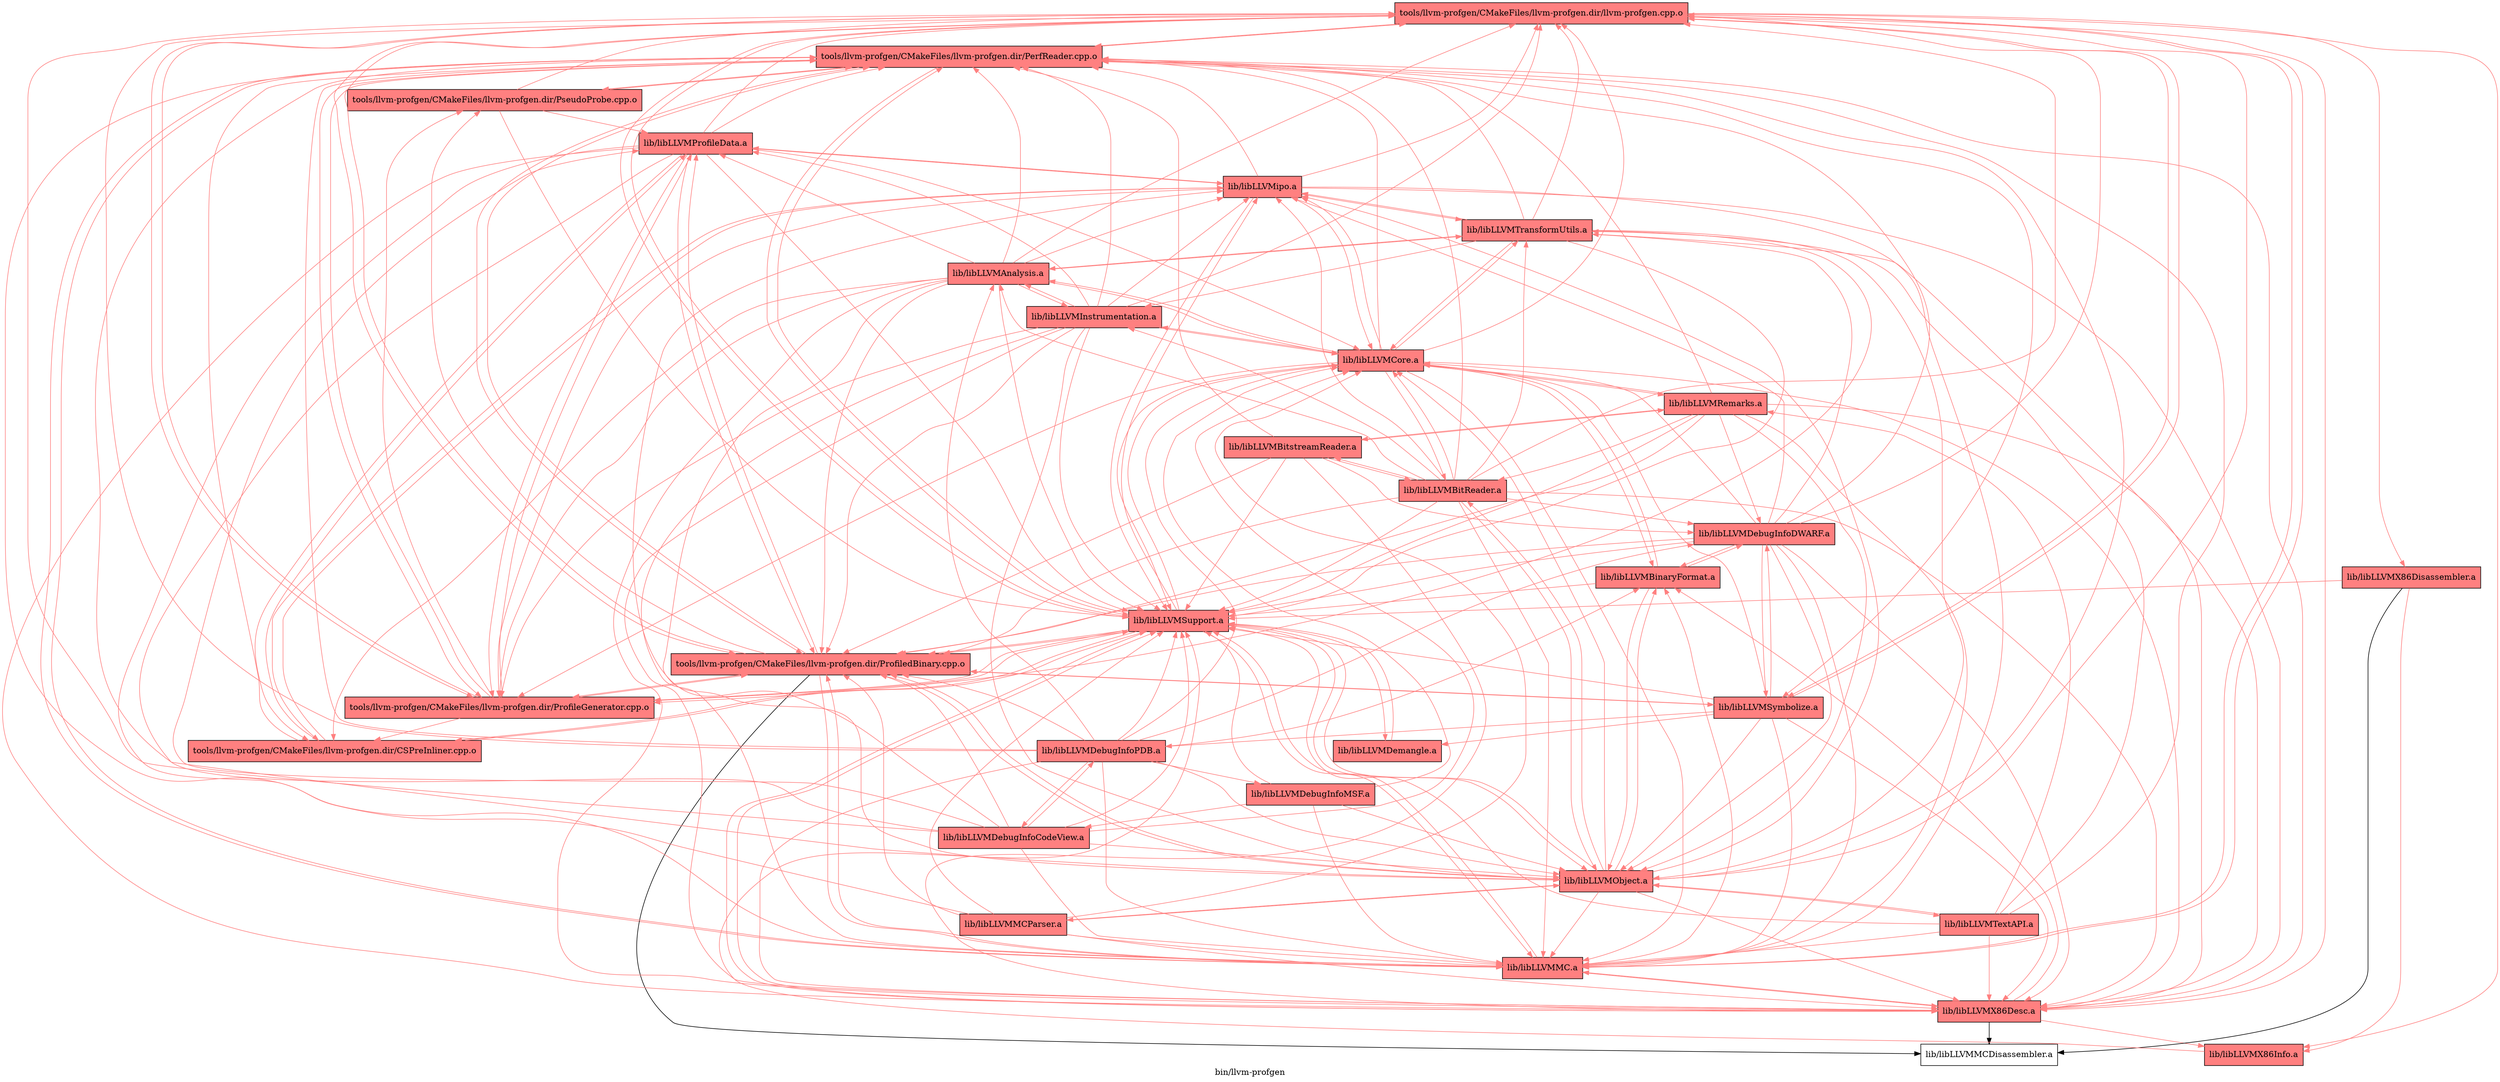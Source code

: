 digraph "bin/llvm-profgen" {
	label="bin/llvm-profgen";

	Node0x564186e98ed8 [shape=record,shape=record,style=filled,fillcolor="1.000000 0.5 1",label="{tools/llvm-profgen/CMakeFiles/llvm-profgen.dir/llvm-profgen.cpp.o}"];
	Node0x564186e98ed8 -> Node0x564186e995b8[color="1.000000 0.5 1"];
	Node0x564186e98ed8 -> Node0x564186e9a508[color="1.000000 0.5 1"];
	Node0x564186e98ed8 -> Node0x564186e9a788[color="1.000000 0.5 1"];
	Node0x564186e98ed8 -> Node0x564186ea3ab8[color="1.000000 0.5 1"];
	Node0x564186e98ed8 -> Node0x564186ea35b8[color="1.000000 0.5 1"];
	Node0x564186e98ed8 -> Node0x564186ea40f8[color="1.000000 0.5 1"];
	Node0x564186e98ed8 -> Node0x564186ea4af8[color="1.000000 0.5 1"];
	Node0x564186e98ed8 -> Node0x564186ea5b38[color="1.000000 0.5 1"];
	Node0x564186e98ed8 -> Node0x564186ea68f8[color="1.000000 0.5 1"];
	Node0x564186e995b8 [shape=record,shape=record,style=filled,fillcolor="1.000000 0.5 1",label="{tools/llvm-profgen/CMakeFiles/llvm-profgen.dir/PerfReader.cpp.o}"];
	Node0x564186e995b8 -> Node0x564186e98ed8[color="1.000000 0.5 1"];
	Node0x564186e995b8 -> Node0x564186e9a508[color="1.000000 0.5 1"];
	Node0x564186e995b8 -> Node0x564186e9a788[color="1.000000 0.5 1"];
	Node0x564186e995b8 -> Node0x564186e9b408[color="1.000000 0.5 1"];
	Node0x564186e995b8 -> Node0x564186ea4af8[color="1.000000 0.5 1"];
	Node0x564186e995b8 -> Node0x564186ea5b38[color="1.000000 0.5 1"];
	Node0x564186e995b8 -> Node0x564186ea68f8[color="1.000000 0.5 1"];
	Node0x564186e9a508 [shape=record,shape=record,style=filled,fillcolor="1.000000 0.5 1",label="{tools/llvm-profgen/CMakeFiles/llvm-profgen.dir/ProfiledBinary.cpp.o}"];
	Node0x564186e9a508 -> Node0x564186e98ed8[color="1.000000 0.5 1"];
	Node0x564186e9a508 -> Node0x564186e995b8[color="1.000000 0.5 1"];
	Node0x564186e9a508 -> Node0x564186e9a788[color="1.000000 0.5 1"];
	Node0x564186e9a508 -> Node0x564186e9b408[color="1.000000 0.5 1"];
	Node0x564186e9a508 -> Node0x564186ea4af8[color="1.000000 0.5 1"];
	Node0x564186e9a508 -> Node0x564186ea5638;
	Node0x564186e9a508 -> Node0x564186ea5138[color="1.000000 0.5 1"];
	Node0x564186e9a508 -> Node0x564186ea6038[color="1.000000 0.5 1"];
	Node0x564186e9a508 -> Node0x564186ea5b38[color="1.000000 0.5 1"];
	Node0x564186e9a508 -> Node0x564186ea68f8[color="1.000000 0.5 1"];
	Node0x564186e9a788 [shape=record,shape=record,style=filled,fillcolor="1.000000 0.5 1",label="{tools/llvm-profgen/CMakeFiles/llvm-profgen.dir/ProfileGenerator.cpp.o}"];
	Node0x564186e9a788 -> Node0x564186e98ed8[color="1.000000 0.5 1"];
	Node0x564186e9a788 -> Node0x564186e995b8[color="1.000000 0.5 1"];
	Node0x564186e9a788 -> Node0x564186e99888[color="1.000000 0.5 1"];
	Node0x564186e9a788 -> Node0x564186e9a508[color="1.000000 0.5 1"];
	Node0x564186e9a788 -> Node0x564186e9b408[color="1.000000 0.5 1"];
	Node0x564186e9a788 -> Node0x564186ea6038[color="1.000000 0.5 1"];
	Node0x564186e9a788 -> Node0x564186ea5b38[color="1.000000 0.5 1"];
	Node0x564186ea3ab8 [shape=record,shape=record,style=filled,fillcolor="1.000000 0.5 1",label="{lib/libLLVMX86Desc.a}"];
	Node0x564186ea3ab8 -> Node0x564186ea40f8[color="1.000000 0.5 1"];
	Node0x564186ea3ab8 -> Node0x564186ea4af8[color="1.000000 0.5 1"];
	Node0x564186ea3ab8 -> Node0x564186ea5638;
	Node0x564186ea3ab8 -> Node0x564186ea5b38[color="1.000000 0.5 1"];
	Node0x564186ea3ab8 -> Node0x564186e995b8[color="1.000000 0.5 1"];
	Node0x564186ea3ab8 -> Node0x564186eab718[color="1.000000 0.5 1"];
	Node0x564186ea35b8 [shape=record,shape=record,style=filled,fillcolor="1.000000 0.5 1",label="{lib/libLLVMX86Disassembler.a}"];
	Node0x564186ea35b8 -> Node0x564186ea40f8[color="1.000000 0.5 1"];
	Node0x564186ea35b8 -> Node0x564186ea5638;
	Node0x564186ea35b8 -> Node0x564186ea5b38[color="1.000000 0.5 1"];
	Node0x564186ea40f8 [shape=record,shape=record,style=filled,fillcolor="1.000000 0.5 1",label="{lib/libLLVMX86Info.a}"];
	Node0x564186ea40f8 -> Node0x564186ea5b38[color="1.000000 0.5 1"];
	Node0x564186ea4af8 [shape=record,shape=record,style=filled,fillcolor="1.000000 0.5 1",label="{lib/libLLVMMC.a}"];
	Node0x564186ea4af8 -> Node0x564186ea3ab8[color="1.000000 0.5 1"];
	Node0x564186ea4af8 -> Node0x564186ea5b38[color="1.000000 0.5 1"];
	Node0x564186ea4af8 -> Node0x564186e98ed8[color="1.000000 0.5 1"];
	Node0x564186ea4af8 -> Node0x564186e995b8[color="1.000000 0.5 1"];
	Node0x564186ea4af8 -> Node0x564186eab718[color="1.000000 0.5 1"];
	Node0x564186ea4af8 -> Node0x564186e9a508[color="1.000000 0.5 1"];
	Node0x564186ea5b38 [shape=record,shape=record,style=filled,fillcolor="1.000000 0.5 1",label="{lib/libLLVMSupport.a}"];
	Node0x564186ea5b38 -> Node0x564186e995b8[color="1.000000 0.5 1"];
	Node0x564186ea5b38 -> Node0x564186ea4af8[color="1.000000 0.5 1"];
	Node0x564186ea5b38 -> Node0x564186ea3bf8[color="1.000000 0.5 1"];
	Node0x564186ea5b38 -> Node0x564186ea5138[color="1.000000 0.5 1"];
	Node0x564186ea5b38 -> Node0x564186e9a788[color="1.000000 0.5 1"];
	Node0x564186ea5b38 -> Node0x564186ea3ab8[color="1.000000 0.5 1"];
	Node0x564186ea5b38 -> Node0x564186e9a508[color="1.000000 0.5 1"];
	Node0x564186ea5b38 -> Node0x564186eaa318[color="1.000000 0.5 1"];
	Node0x564186ea5b38 -> Node0x564186e99888[color="1.000000 0.5 1"];
	Node0x564186ea5b38 -> Node0x564186ea45f8[color="1.000000 0.5 1"];
	Node0x564186ea5b38 -> Node0x564186e98ed8[color="1.000000 0.5 1"];
	Node0x564186ea68f8 [shape=record,shape=record,style=filled,fillcolor="1.000000 0.5 1",label="{lib/libLLVMSymbolize.a}"];
	Node0x564186ea68f8 -> Node0x564186e98ed8[color="1.000000 0.5 1"];
	Node0x564186ea68f8 -> Node0x564186e9a508[color="1.000000 0.5 1"];
	Node0x564186ea68f8 -> Node0x564186ea3ab8[color="1.000000 0.5 1"];
	Node0x564186ea68f8 -> Node0x564186ea4af8[color="1.000000 0.5 1"];
	Node0x564186ea68f8 -> Node0x564186ea3bf8[color="1.000000 0.5 1"];
	Node0x564186ea68f8 -> Node0x564186ea5138[color="1.000000 0.5 1"];
	Node0x564186ea68f8 -> Node0x564186ea5b38[color="1.000000 0.5 1"];
	Node0x564186ea68f8 -> Node0x564186ea1a38[color="1.000000 0.5 1"];
	Node0x564186ea68f8 -> Node0x564186ea1f38[color="1.000000 0.5 1"];
	Node0x564186ea68f8 -> Node0x564186eaa318[color="1.000000 0.5 1"];
	Node0x564186e9b408 [shape=record,shape=record,style=filled,fillcolor="1.000000 0.5 1",label="{tools/llvm-profgen/CMakeFiles/llvm-profgen.dir/PseudoProbe.cpp.o}"];
	Node0x564186e9b408 -> Node0x564186e98ed8[color="1.000000 0.5 1"];
	Node0x564186e9b408 -> Node0x564186e995b8[color="1.000000 0.5 1"];
	Node0x564186e9b408 -> Node0x564186ea6038[color="1.000000 0.5 1"];
	Node0x564186e9b408 -> Node0x564186ea5b38[color="1.000000 0.5 1"];
	Node0x564186e99888 [shape=record,shape=record,style=filled,fillcolor="1.000000 0.5 1",label="{tools/llvm-profgen/CMakeFiles/llvm-profgen.dir/CSPreInliner.cpp.o}"];
	Node0x564186e99888 -> Node0x564186e995b8[color="1.000000 0.5 1"];
	Node0x564186e99888 -> Node0x564186ea45f8[color="1.000000 0.5 1"];
	Node0x564186e99888 -> Node0x564186ea6038[color="1.000000 0.5 1"];
	Node0x564186e99888 -> Node0x564186ea5b38[color="1.000000 0.5 1"];
	Node0x564186ea45f8 [shape=record,shape=record,style=filled,fillcolor="1.000000 0.5 1",label="{lib/libLLVMipo.a}"];
	Node0x564186ea45f8 -> Node0x564186e99888[color="1.000000 0.5 1"];
	Node0x564186ea45f8 -> Node0x564186e9a788[color="1.000000 0.5 1"];
	Node0x564186ea45f8 -> Node0x564186ea3bf8[color="1.000000 0.5 1"];
	Node0x564186ea45f8 -> Node0x564186ea6038[color="1.000000 0.5 1"];
	Node0x564186ea45f8 -> Node0x564186ea5b38[color="1.000000 0.5 1"];
	Node0x564186ea45f8 -> Node0x564186e995b8[color="1.000000 0.5 1"];
	Node0x564186ea45f8 -> Node0x564186ea3ab8[color="1.000000 0.5 1"];
	Node0x564186ea45f8 -> Node0x564186ea4af8[color="1.000000 0.5 1"];
	Node0x564186ea45f8 -> Node0x564186e9e1f8[color="1.000000 0.5 1"];
	Node0x564186ea45f8 -> Node0x564186e98ed8[color="1.000000 0.5 1"];
	Node0x564186ea6038 [shape=record,shape=record,style=filled,fillcolor="1.000000 0.5 1",label="{lib/libLLVMProfileData.a}"];
	Node0x564186ea6038 -> Node0x564186e995b8[color="1.000000 0.5 1"];
	Node0x564186ea6038 -> Node0x564186ea3ab8[color="1.000000 0.5 1"];
	Node0x564186ea6038 -> Node0x564186ea4af8[color="1.000000 0.5 1"];
	Node0x564186ea6038 -> Node0x564186ea3bf8[color="1.000000 0.5 1"];
	Node0x564186ea6038 -> Node0x564186ea45f8[color="1.000000 0.5 1"];
	Node0x564186ea6038 -> Node0x564186ea5b38[color="1.000000 0.5 1"];
	Node0x564186ea6038 -> Node0x564186e9a508[color="1.000000 0.5 1"];
	Node0x564186ea6038 -> Node0x564186e9a788[color="1.000000 0.5 1"];
	Node0x564186ea6038 -> Node0x564186ea5138[color="1.000000 0.5 1"];
	Node0x564186ea6038 -> Node0x564186e99888[color="1.000000 0.5 1"];
	Node0x564186ea6038 -> Node0x564186e98ed8[color="1.000000 0.5 1"];
	Node0x564186ea5638 [shape=record,shape=record,label="{lib/libLLVMMCDisassembler.a}"];
	Node0x564186ea5138 [shape=record,shape=record,style=filled,fillcolor="1.000000 0.5 1",label="{lib/libLLVMObject.a}"];
	Node0x564186ea5138 -> Node0x564186ea5b38[color="1.000000 0.5 1"];
	Node0x564186ea5138 -> Node0x564186eab718[color="1.000000 0.5 1"];
	Node0x564186ea5138 -> Node0x564186e9a508[color="1.000000 0.5 1"];
	Node0x564186ea5138 -> Node0x564186ea4af8[color="1.000000 0.5 1"];
	Node0x564186ea5138 -> Node0x564186ea3bf8[color="1.000000 0.5 1"];
	Node0x564186ea5138 -> Node0x564186ea3ab8[color="1.000000 0.5 1"];
	Node0x564186ea5138 -> Node0x564186e9fff8[color="1.000000 0.5 1"];
	Node0x564186ea5138 -> Node0x564186e98ed8[color="1.000000 0.5 1"];
	Node0x564186ea5138 -> Node0x564186ea87e8[color="1.000000 0.5 1"];
	Node0x564186ea5138 -> Node0x564186e995b8[color="1.000000 0.5 1"];
	Node0x564186ea5138 -> Node0x564186ea45f8[color="1.000000 0.5 1"];
	Node0x564186ea5138 -> Node0x564186eab948[color="1.000000 0.5 1"];
	Node0x564186eab718 [shape=record,shape=record,style=filled,fillcolor="1.000000 0.5 1",label="{lib/libLLVMBinaryFormat.a}"];
	Node0x564186eab718 -> Node0x564186ea3bf8[color="1.000000 0.5 1"];
	Node0x564186eab718 -> Node0x564186ea5b38[color="1.000000 0.5 1"];
	Node0x564186eab718 -> Node0x564186ea1a38[color="1.000000 0.5 1"];
	Node0x564186eab718 -> Node0x564186ea5138[color="1.000000 0.5 1"];
	Node0x564186ea3bf8 [shape=record,shape=record,style=filled,fillcolor="1.000000 0.5 1",label="{lib/libLLVMCore.a}"];
	Node0x564186ea3bf8 -> Node0x564186e995b8[color="1.000000 0.5 1"];
	Node0x564186ea3bf8 -> Node0x564186ea5b38[color="1.000000 0.5 1"];
	Node0x564186ea3bf8 -> Node0x564186ea3ab8[color="1.000000 0.5 1"];
	Node0x564186ea3bf8 -> Node0x564186ea4af8[color="1.000000 0.5 1"];
	Node0x564186ea3bf8 -> Node0x564186e9a788[color="1.000000 0.5 1"];
	Node0x564186ea3bf8 -> Node0x564186ea09f8[color="1.000000 0.5 1"];
	Node0x564186ea3bf8 -> Node0x564186eab718[color="1.000000 0.5 1"];
	Node0x564186ea3bf8 -> Node0x564186e98ed8[color="1.000000 0.5 1"];
	Node0x564186ea3bf8 -> Node0x564186ea45f8[color="1.000000 0.5 1"];
	Node0x564186ea3bf8 -> Node0x564186e9dcf8[color="1.000000 0.5 1"];
	Node0x564186ea3bf8 -> Node0x564186e9e1f8[color="1.000000 0.5 1"];
	Node0x564186ea3bf8 -> Node0x564186e9e6f8[color="1.000000 0.5 1"];
	Node0x564186ea3bf8 -> Node0x564186e9fff8[color="1.000000 0.5 1"];
	Node0x564186ea09f8 [shape=record,shape=record,style=filled,fillcolor="1.000000 0.5 1",label="{lib/libLLVMRemarks.a}"];
	Node0x564186ea09f8 -> Node0x564186ea5b38[color="1.000000 0.5 1"];
	Node0x564186ea09f8 -> Node0x564186ea1a38[color="1.000000 0.5 1"];
	Node0x564186ea09f8 -> Node0x564186e995b8[color="1.000000 0.5 1"];
	Node0x564186ea09f8 -> Node0x564186e9a508[color="1.000000 0.5 1"];
	Node0x564186ea09f8 -> Node0x564186e9fff8[color="1.000000 0.5 1"];
	Node0x564186ea09f8 -> Node0x564186ea4af8[color="1.000000 0.5 1"];
	Node0x564186ea09f8 -> Node0x564186ea3bf8[color="1.000000 0.5 1"];
	Node0x564186ea09f8 -> Node0x564186ea5138[color="1.000000 0.5 1"];
	Node0x564186ea09f8 -> Node0x564186ea3ab8[color="1.000000 0.5 1"];
	Node0x564186ea09f8 -> Node0x564186ea7898[color="1.000000 0.5 1"];
	Node0x564186e9e1f8 [shape=record,shape=record,style=filled,fillcolor="1.000000 0.5 1",label="{lib/libLLVMTransformUtils.a}"];
	Node0x564186e9e1f8 -> Node0x564186ea5138[color="1.000000 0.5 1"];
	Node0x564186e9e1f8 -> Node0x564186ea5b38[color="1.000000 0.5 1"];
	Node0x564186e9e1f8 -> Node0x564186e995b8[color="1.000000 0.5 1"];
	Node0x564186e9e1f8 -> Node0x564186ea3bf8[color="1.000000 0.5 1"];
	Node0x564186e9e1f8 -> Node0x564186ea45f8[color="1.000000 0.5 1"];
	Node0x564186e9e1f8 -> Node0x564186e9e6f8[color="1.000000 0.5 1"];
	Node0x564186e9e1f8 -> Node0x564186ea3ab8[color="1.000000 0.5 1"];
	Node0x564186e9e1f8 -> Node0x564186e98ed8[color="1.000000 0.5 1"];
	Node0x564186e9e1f8 -> Node0x564186e9dcf8[color="1.000000 0.5 1"];
	Node0x564186e9e1f8 -> Node0x564186e9a788[color="1.000000 0.5 1"];
	Node0x564186e9fff8 [shape=record,shape=record,style=filled,fillcolor="1.000000 0.5 1",label="{lib/libLLVMBitReader.a}"];
	Node0x564186e9fff8 -> Node0x564186e98ed8[color="1.000000 0.5 1"];
	Node0x564186e9fff8 -> Node0x564186e995b8[color="1.000000 0.5 1"];
	Node0x564186e9fff8 -> Node0x564186e9a508[color="1.000000 0.5 1"];
	Node0x564186e9fff8 -> Node0x564186ea3ab8[color="1.000000 0.5 1"];
	Node0x564186e9fff8 -> Node0x564186ea4af8[color="1.000000 0.5 1"];
	Node0x564186e9fff8 -> Node0x564186ea3bf8[color="1.000000 0.5 1"];
	Node0x564186e9fff8 -> Node0x564186ea45f8[color="1.000000 0.5 1"];
	Node0x564186e9fff8 -> Node0x564186ea5138[color="1.000000 0.5 1"];
	Node0x564186e9fff8 -> Node0x564186ea5b38[color="1.000000 0.5 1"];
	Node0x564186e9fff8 -> Node0x564186e9dcf8[color="1.000000 0.5 1"];
	Node0x564186e9fff8 -> Node0x564186e9e1f8[color="1.000000 0.5 1"];
	Node0x564186e9fff8 -> Node0x564186e9e6f8[color="1.000000 0.5 1"];
	Node0x564186e9fff8 -> Node0x564186ea1a38[color="1.000000 0.5 1"];
	Node0x564186e9fff8 -> Node0x564186ea7898[color="1.000000 0.5 1"];
	Node0x564186ea87e8 [shape=record,shape=record,style=filled,fillcolor="1.000000 0.5 1",label="{lib/libLLVMMCParser.a}"];
	Node0x564186ea87e8 -> Node0x564186e995b8[color="1.000000 0.5 1"];
	Node0x564186ea87e8 -> Node0x564186e9a508[color="1.000000 0.5 1"];
	Node0x564186ea87e8 -> Node0x564186ea3ab8[color="1.000000 0.5 1"];
	Node0x564186ea87e8 -> Node0x564186ea4af8[color="1.000000 0.5 1"];
	Node0x564186ea87e8 -> Node0x564186ea3bf8[color="1.000000 0.5 1"];
	Node0x564186ea87e8 -> Node0x564186ea5138[color="1.000000 0.5 1"];
	Node0x564186ea87e8 -> Node0x564186ea5b38[color="1.000000 0.5 1"];
	Node0x564186eab948 [shape=record,shape=record,style=filled,fillcolor="1.000000 0.5 1",label="{lib/libLLVMTextAPI.a}"];
	Node0x564186eab948 -> Node0x564186ea5b38[color="1.000000 0.5 1"];
	Node0x564186eab948 -> Node0x564186e995b8[color="1.000000 0.5 1"];
	Node0x564186eab948 -> Node0x564186ea4af8[color="1.000000 0.5 1"];
	Node0x564186eab948 -> Node0x564186ea5138[color="1.000000 0.5 1"];
	Node0x564186eab948 -> Node0x564186ea09f8[color="1.000000 0.5 1"];
	Node0x564186eab948 -> Node0x564186e9e1f8[color="1.000000 0.5 1"];
	Node0x564186eab948 -> Node0x564186ea3ab8[color="1.000000 0.5 1"];
	Node0x564186eaa318 [shape=record,shape=record,style=filled,fillcolor="1.000000 0.5 1",label="{lib/libLLVMDemangle.a}"];
	Node0x564186eaa318 -> Node0x564186ea5b38[color="1.000000 0.5 1"];
	Node0x564186ea1a38 [shape=record,shape=record,style=filled,fillcolor="1.000000 0.5 1",label="{lib/libLLVMDebugInfoDWARF.a}"];
	Node0x564186ea1a38 -> Node0x564186e995b8[color="1.000000 0.5 1"];
	Node0x564186ea1a38 -> Node0x564186e9a508[color="1.000000 0.5 1"];
	Node0x564186ea1a38 -> Node0x564186ea4af8[color="1.000000 0.5 1"];
	Node0x564186ea1a38 -> Node0x564186ea3bf8[color="1.000000 0.5 1"];
	Node0x564186ea1a38 -> Node0x564186ea45f8[color="1.000000 0.5 1"];
	Node0x564186ea1a38 -> Node0x564186ea5138[color="1.000000 0.5 1"];
	Node0x564186ea1a38 -> Node0x564186ea5b38[color="1.000000 0.5 1"];
	Node0x564186ea1a38 -> Node0x564186ea68f8[color="1.000000 0.5 1"];
	Node0x564186ea1a38 -> Node0x564186eab718[color="1.000000 0.5 1"];
	Node0x564186ea1a38 -> Node0x564186ea3ab8[color="1.000000 0.5 1"];
	Node0x564186ea1a38 -> Node0x564186e98ed8[color="1.000000 0.5 1"];
	Node0x564186ea1a38 -> Node0x564186e9e1f8[color="1.000000 0.5 1"];
	Node0x564186ea1f38 [shape=record,shape=record,style=filled,fillcolor="1.000000 0.5 1",label="{lib/libLLVMDebugInfoPDB.a}"];
	Node0x564186ea1f38 -> Node0x564186ea3bf8[color="1.000000 0.5 1"];
	Node0x564186ea1f38 -> Node0x564186ea5138[color="1.000000 0.5 1"];
	Node0x564186ea1f38 -> Node0x564186ea5b38[color="1.000000 0.5 1"];
	Node0x564186ea1f38 -> Node0x564186e995b8[color="1.000000 0.5 1"];
	Node0x564186ea1f38 -> Node0x564186e9a508[color="1.000000 0.5 1"];
	Node0x564186ea1f38 -> Node0x564186ea4af8[color="1.000000 0.5 1"];
	Node0x564186ea1f38 -> Node0x564186eab718[color="1.000000 0.5 1"];
	Node0x564186ea1f38 -> Node0x564186eac668[color="1.000000 0.5 1"];
	Node0x564186ea1f38 -> Node0x564186ea1a38[color="1.000000 0.5 1"];
	Node0x564186ea1f38 -> Node0x564186ea3ab8[color="1.000000 0.5 1"];
	Node0x564186ea1f38 -> Node0x564186eac118[color="1.000000 0.5 1"];
	Node0x564186ea1f38 -> Node0x564186e9e6f8[color="1.000000 0.5 1"];
	Node0x564186ea1f38 -> Node0x564186e98ed8[color="1.000000 0.5 1"];
	Node0x564186e9dcf8 [shape=record,shape=record,style=filled,fillcolor="1.000000 0.5 1",label="{lib/libLLVMInstrumentation.a}"];
	Node0x564186e9dcf8 -> Node0x564186e995b8[color="1.000000 0.5 1"];
	Node0x564186e9dcf8 -> Node0x564186e9a508[color="1.000000 0.5 1"];
	Node0x564186e9dcf8 -> Node0x564186ea3ab8[color="1.000000 0.5 1"];
	Node0x564186e9dcf8 -> Node0x564186ea4af8[color="1.000000 0.5 1"];
	Node0x564186e9dcf8 -> Node0x564186ea3bf8[color="1.000000 0.5 1"];
	Node0x564186e9dcf8 -> Node0x564186ea5138[color="1.000000 0.5 1"];
	Node0x564186e9dcf8 -> Node0x564186ea5b38[color="1.000000 0.5 1"];
	Node0x564186e9dcf8 -> Node0x564186e9a788[color="1.000000 0.5 1"];
	Node0x564186e9dcf8 -> Node0x564186ea45f8[color="1.000000 0.5 1"];
	Node0x564186e9dcf8 -> Node0x564186e98ed8[color="1.000000 0.5 1"];
	Node0x564186e9dcf8 -> Node0x564186ea6038[color="1.000000 0.5 1"];
	Node0x564186e9dcf8 -> Node0x564186e9e6f8[color="1.000000 0.5 1"];
	Node0x564186e9e6f8 [shape=record,shape=record,style=filled,fillcolor="1.000000 0.5 1",label="{lib/libLLVMAnalysis.a}"];
	Node0x564186e9e6f8 -> Node0x564186e995b8[color="1.000000 0.5 1"];
	Node0x564186e9e6f8 -> Node0x564186ea3bf8[color="1.000000 0.5 1"];
	Node0x564186e9e6f8 -> Node0x564186ea5b38[color="1.000000 0.5 1"];
	Node0x564186e9e6f8 -> Node0x564186e98ed8[color="1.000000 0.5 1"];
	Node0x564186e9e6f8 -> Node0x564186e9e1f8[color="1.000000 0.5 1"];
	Node0x564186e9e6f8 -> Node0x564186e9a788[color="1.000000 0.5 1"];
	Node0x564186e9e6f8 -> Node0x564186ea3ab8[color="1.000000 0.5 1"];
	Node0x564186e9e6f8 -> Node0x564186e9dcf8[color="1.000000 0.5 1"];
	Node0x564186e9e6f8 -> Node0x564186ea45f8[color="1.000000 0.5 1"];
	Node0x564186e9e6f8 -> Node0x564186e99888[color="1.000000 0.5 1"];
	Node0x564186e9e6f8 -> Node0x564186ea6038[color="1.000000 0.5 1"];
	Node0x564186e9e6f8 -> Node0x564186ea5138[color="1.000000 0.5 1"];
	Node0x564186e9e6f8 -> Node0x564186e9a508[color="1.000000 0.5 1"];
	Node0x564186eac668 [shape=record,shape=record,style=filled,fillcolor="1.000000 0.5 1",label="{lib/libLLVMDebugInfoCodeView.a}"];
	Node0x564186eac668 -> Node0x564186ea5b38[color="1.000000 0.5 1"];
	Node0x564186eac668 -> Node0x564186ea4af8[color="1.000000 0.5 1"];
	Node0x564186eac668 -> Node0x564186ea3bf8[color="1.000000 0.5 1"];
	Node0x564186eac668 -> Node0x564186ea5138[color="1.000000 0.5 1"];
	Node0x564186eac668 -> Node0x564186ea1f38[color="1.000000 0.5 1"];
	Node0x564186eac668 -> Node0x564186e98ed8[color="1.000000 0.5 1"];
	Node0x564186eac668 -> Node0x564186ea6038[color="1.000000 0.5 1"];
	Node0x564186eac668 -> Node0x564186e995b8[color="1.000000 0.5 1"];
	Node0x564186eac668 -> Node0x564186e9a508[color="1.000000 0.5 1"];
	Node0x564186eac668 -> Node0x564186ea45f8[color="1.000000 0.5 1"];
	Node0x564186eac118 [shape=record,shape=record,style=filled,fillcolor="1.000000 0.5 1",label="{lib/libLLVMDebugInfoMSF.a}"];
	Node0x564186eac118 -> Node0x564186ea4af8[color="1.000000 0.5 1"];
	Node0x564186eac118 -> Node0x564186ea5138[color="1.000000 0.5 1"];
	Node0x564186eac118 -> Node0x564186ea5b38[color="1.000000 0.5 1"];
	Node0x564186eac118 -> Node0x564186ea3bf8[color="1.000000 0.5 1"];
	Node0x564186eac118 -> Node0x564186eac668[color="1.000000 0.5 1"];
	Node0x564186ea7898 [shape=record,shape=record,style=filled,fillcolor="1.000000 0.5 1",label="{lib/libLLVMBitstreamReader.a}"];
	Node0x564186ea7898 -> Node0x564186e995b8[color="1.000000 0.5 1"];
	Node0x564186ea7898 -> Node0x564186e9a508[color="1.000000 0.5 1"];
	Node0x564186ea7898 -> Node0x564186ea3ab8[color="1.000000 0.5 1"];
	Node0x564186ea7898 -> Node0x564186ea5b38[color="1.000000 0.5 1"];
	Node0x564186ea7898 -> Node0x564186ea1a38[color="1.000000 0.5 1"];
	Node0x564186ea7898 -> Node0x564186e9fff8[color="1.000000 0.5 1"];
	Node0x564186ea7898 -> Node0x564186ea09f8[color="1.000000 0.5 1"];
}
